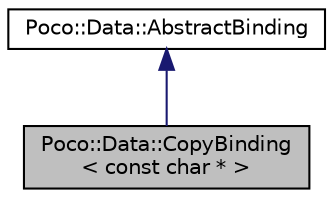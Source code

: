digraph "Poco::Data::CopyBinding&lt; const char * &gt;"
{
 // LATEX_PDF_SIZE
  edge [fontname="Helvetica",fontsize="10",labelfontname="Helvetica",labelfontsize="10"];
  node [fontname="Helvetica",fontsize="10",shape=record];
  Node1 [label="Poco::Data::CopyBinding\l\< const char * \>",height=0.2,width=0.4,color="black", fillcolor="grey75", style="filled", fontcolor="black",tooltip="Binding const char* specialization wraps char pointer into string."];
  Node2 -> Node1 [dir="back",color="midnightblue",fontsize="10",style="solid"];
  Node2 [label="Poco::Data::AbstractBinding",height=0.2,width=0.4,color="black", fillcolor="white", style="filled",URL="$classPoco_1_1Data_1_1AbstractBinding.html",tooltip="AbstractBinding connects a value with a placeholder via an AbstractBinder interface."];
}
